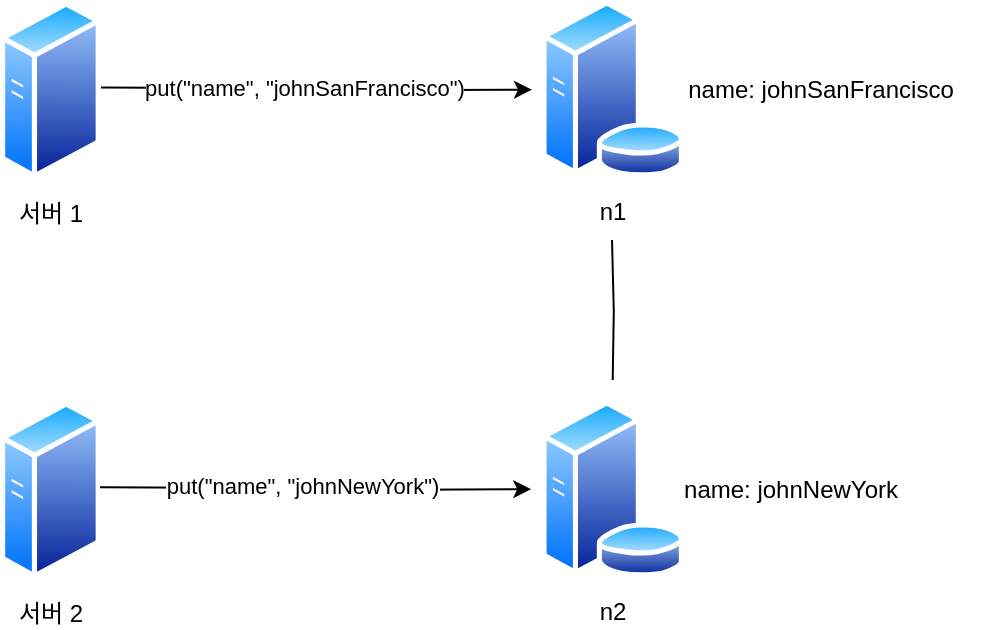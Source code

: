 <mxfile version="26.0.16">
  <diagram name="페이지-1" id="nC3jCABjV0pUuHWtNlhR">
    <mxGraphModel dx="1434" dy="772" grid="1" gridSize="10" guides="1" tooltips="1" connect="1" arrows="1" fold="1" page="1" pageScale="1" pageWidth="827" pageHeight="1169" math="0" shadow="0">
      <root>
        <mxCell id="0" />
        <mxCell id="1" parent="0" />
        <mxCell id="rXk3ONYEY4e4HghhBtxu-1" value="" style="edgeStyle=orthogonalEdgeStyle;rounded=0;orthogonalLoop=1;jettySize=auto;html=1;entryX=-0.055;entryY=0.35;entryDx=0;entryDy=0;entryPerimeter=0;" edge="1" parent="1">
          <mxGeometry relative="1" as="geometry">
            <mxPoint x="230.4" y="203.81" as="sourcePoint" />
            <mxPoint x="446.002" y="204.841" as="targetPoint" />
          </mxGeometry>
        </mxCell>
        <mxCell id="rXk3ONYEY4e4HghhBtxu-2" value="put(&quot;name&quot;, &quot;johnSanFrancisco&quot;)" style="edgeLabel;html=1;align=center;verticalAlign=middle;resizable=0;points=[];" vertex="1" connectable="0" parent="rXk3ONYEY4e4HghhBtxu-1">
          <mxGeometry x="-0.069" y="1" relative="1" as="geometry">
            <mxPoint as="offset" />
          </mxGeometry>
        </mxCell>
        <mxCell id="rXk3ONYEY4e4HghhBtxu-3" value="서버 1" style="image;aspect=fixed;perimeter=ellipsePerimeter;html=1;align=center;shadow=0;dashed=0;spacingTop=3;image=img/lib/active_directory/generic_server.svg;" vertex="1" parent="1">
          <mxGeometry x="180" y="160" width="50.4" height="90" as="geometry" />
        </mxCell>
        <mxCell id="rXk3ONYEY4e4HghhBtxu-6" value="n1" style="image;aspect=fixed;perimeter=ellipsePerimeter;html=1;align=center;shadow=0;dashed=0;spacingTop=3;image=img/lib/active_directory/database_server.svg;" vertex="1" parent="1">
          <mxGeometry x="450" y="160" width="72.7" height="88.66" as="geometry" />
        </mxCell>
        <mxCell id="rXk3ONYEY4e4HghhBtxu-7" value="" style="edgeStyle=orthogonalEdgeStyle;rounded=0;orthogonalLoop=1;jettySize=auto;html=1;endArrow=none;startFill=0;" edge="1" parent="1">
          <mxGeometry relative="1" as="geometry">
            <mxPoint x="486.35" y="350" as="sourcePoint" />
            <mxPoint x="486" y="280" as="targetPoint" />
          </mxGeometry>
        </mxCell>
        <mxCell id="rXk3ONYEY4e4HghhBtxu-10" value="서버 2" style="image;aspect=fixed;perimeter=ellipsePerimeter;html=1;align=center;shadow=0;dashed=0;spacingTop=3;image=img/lib/active_directory/generic_server.svg;" vertex="1" parent="1">
          <mxGeometry x="180" y="360" width="50.4" height="90" as="geometry" />
        </mxCell>
        <mxCell id="rXk3ONYEY4e4HghhBtxu-13" value="n2" style="image;aspect=fixed;perimeter=ellipsePerimeter;html=1;align=center;shadow=0;dashed=0;spacingTop=3;image=img/lib/active_directory/database_server.svg;" vertex="1" parent="1">
          <mxGeometry x="450" y="360" width="72.7" height="88.66" as="geometry" />
        </mxCell>
        <mxCell id="rXk3ONYEY4e4HghhBtxu-14" value="name: johnSanFrancisco" style="text;html=1;align=center;verticalAlign=middle;resizable=0;points=[];autosize=1;strokeColor=none;fillColor=none;" vertex="1" parent="1">
          <mxGeometry x="510.0" y="190" width="160" height="30" as="geometry" />
        </mxCell>
        <mxCell id="rXk3ONYEY4e4HghhBtxu-15" value="name: johnNewYork" style="text;html=1;align=center;verticalAlign=middle;resizable=0;points=[];autosize=1;strokeColor=none;fillColor=none;" vertex="1" parent="1">
          <mxGeometry x="510" y="390" width="130" height="30" as="geometry" />
        </mxCell>
        <mxCell id="rXk3ONYEY4e4HghhBtxu-16" value="" style="edgeStyle=orthogonalEdgeStyle;rounded=0;orthogonalLoop=1;jettySize=auto;html=1;entryX=-0.055;entryY=0.35;entryDx=0;entryDy=0;entryPerimeter=0;" edge="1" parent="1">
          <mxGeometry relative="1" as="geometry">
            <mxPoint x="230.0" y="403.58" as="sourcePoint" />
            <mxPoint x="445.602" y="404.611" as="targetPoint" />
          </mxGeometry>
        </mxCell>
        <mxCell id="rXk3ONYEY4e4HghhBtxu-17" value="put(&quot;name&quot;, &quot;johnNewYork&quot;)" style="edgeLabel;html=1;align=center;verticalAlign=middle;resizable=0;points=[];" vertex="1" connectable="0" parent="rXk3ONYEY4e4HghhBtxu-16">
          <mxGeometry x="-0.069" y="1" relative="1" as="geometry">
            <mxPoint as="offset" />
          </mxGeometry>
        </mxCell>
      </root>
    </mxGraphModel>
  </diagram>
</mxfile>
